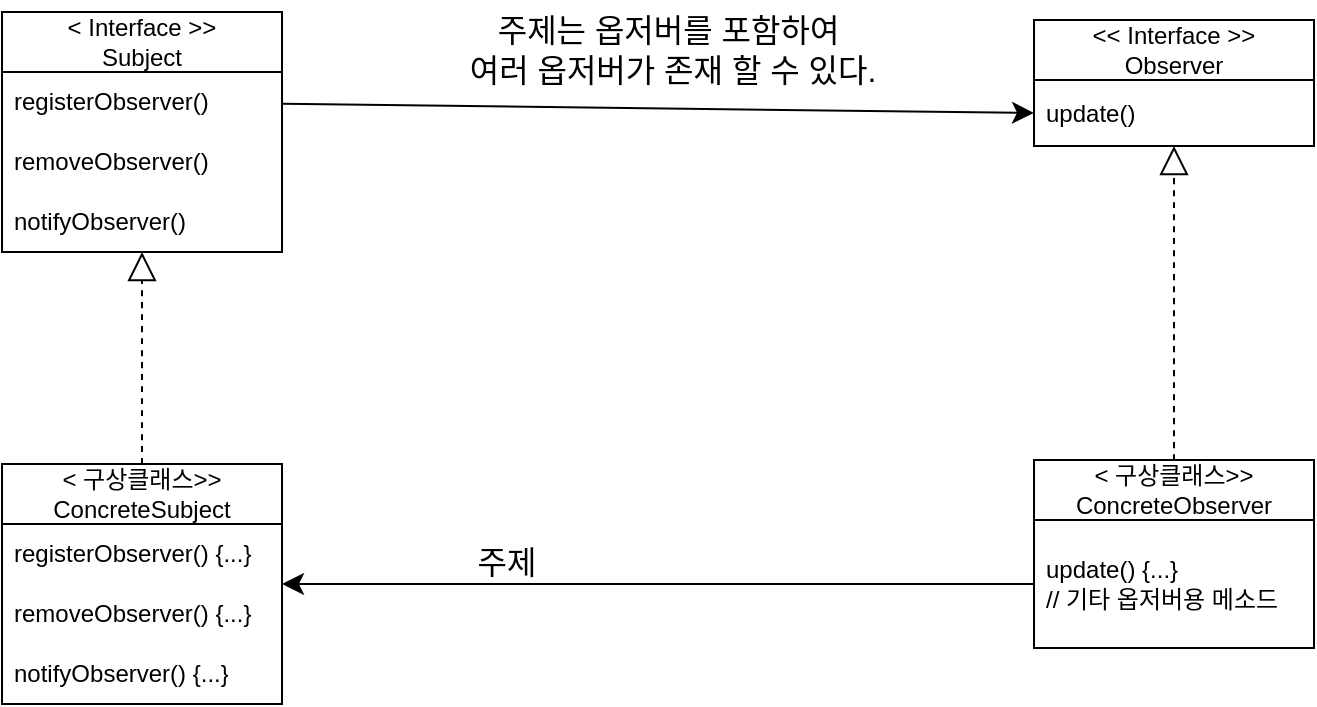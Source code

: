 <mxfile version="26.0.16">
  <diagram name="페이지-1" id="YEMfHiz_ZjygfE1pmoSs">
    <mxGraphModel dx="870" dy="1187" grid="0" gridSize="10" guides="1" tooltips="1" connect="1" arrows="1" fold="1" page="0" pageScale="1" pageWidth="827" pageHeight="1169" math="0" shadow="0">
      <root>
        <mxCell id="0" />
        <mxCell id="1" parent="0" />
        <mxCell id="Gr74_H7GAaG4aYqIUhJj-2" value="&lt;div&gt;&amp;lt; Interface &amp;gt;&amp;gt;&lt;/div&gt;Subject" style="swimlane;fontStyle=0;childLayout=stackLayout;horizontal=1;startSize=30;horizontalStack=0;resizeParent=1;resizeParentMax=0;resizeLast=0;collapsible=1;marginBottom=0;whiteSpace=wrap;html=1;" vertex="1" parent="1">
          <mxGeometry x="42" y="2" width="140" height="120" as="geometry" />
        </mxCell>
        <mxCell id="Gr74_H7GAaG4aYqIUhJj-3" value="registerObserver()" style="text;strokeColor=none;fillColor=none;align=left;verticalAlign=middle;spacingLeft=4;spacingRight=4;overflow=hidden;points=[[0,0.5],[1,0.5]];portConstraint=eastwest;rotatable=0;whiteSpace=wrap;html=1;" vertex="1" parent="Gr74_H7GAaG4aYqIUhJj-2">
          <mxGeometry y="30" width="140" height="30" as="geometry" />
        </mxCell>
        <mxCell id="Gr74_H7GAaG4aYqIUhJj-4" value="removeObserver()" style="text;strokeColor=none;fillColor=none;align=left;verticalAlign=middle;spacingLeft=4;spacingRight=4;overflow=hidden;points=[[0,0.5],[1,0.5]];portConstraint=eastwest;rotatable=0;whiteSpace=wrap;html=1;" vertex="1" parent="Gr74_H7GAaG4aYqIUhJj-2">
          <mxGeometry y="60" width="140" height="30" as="geometry" />
        </mxCell>
        <mxCell id="Gr74_H7GAaG4aYqIUhJj-5" value="notifyObserver()" style="text;strokeColor=none;fillColor=none;align=left;verticalAlign=middle;spacingLeft=4;spacingRight=4;overflow=hidden;points=[[0,0.5],[1,0.5]];portConstraint=eastwest;rotatable=0;whiteSpace=wrap;html=1;" vertex="1" parent="Gr74_H7GAaG4aYqIUhJj-2">
          <mxGeometry y="90" width="140" height="30" as="geometry" />
        </mxCell>
        <mxCell id="Gr74_H7GAaG4aYqIUhJj-8" value="&lt;div&gt;&amp;lt;&amp;lt; Interface &amp;gt;&amp;gt;&lt;/div&gt;Observer" style="swimlane;fontStyle=0;childLayout=stackLayout;horizontal=1;startSize=30;horizontalStack=0;resizeParent=1;resizeParentMax=0;resizeLast=0;collapsible=1;marginBottom=0;whiteSpace=wrap;html=1;" vertex="1" parent="1">
          <mxGeometry x="558" y="6" width="140" height="63" as="geometry" />
        </mxCell>
        <mxCell id="Gr74_H7GAaG4aYqIUhJj-9" value="update()" style="text;strokeColor=none;fillColor=none;align=left;verticalAlign=middle;spacingLeft=4;spacingRight=4;overflow=hidden;points=[[0,0.5],[1,0.5]];portConstraint=eastwest;rotatable=0;whiteSpace=wrap;html=1;" vertex="1" parent="Gr74_H7GAaG4aYqIUhJj-8">
          <mxGeometry y="30" width="140" height="33" as="geometry" />
        </mxCell>
        <mxCell id="Gr74_H7GAaG4aYqIUhJj-12" style="edgeStyle=none;curved=1;rounded=0;orthogonalLoop=1;jettySize=auto;html=1;entryX=0;entryY=0.5;entryDx=0;entryDy=0;fontSize=12;startSize=8;endSize=8;" edge="1" parent="1" source="Gr74_H7GAaG4aYqIUhJj-3" target="Gr74_H7GAaG4aYqIUhJj-9">
          <mxGeometry relative="1" as="geometry" />
        </mxCell>
        <mxCell id="Gr74_H7GAaG4aYqIUhJj-13" value="&lt;div&gt;&amp;lt; 구상클래스&amp;gt;&amp;gt;&lt;/div&gt;ConcreteSubject" style="swimlane;fontStyle=0;childLayout=stackLayout;horizontal=1;startSize=30;horizontalStack=0;resizeParent=1;resizeParentMax=0;resizeLast=0;collapsible=1;marginBottom=0;whiteSpace=wrap;html=1;" vertex="1" parent="1">
          <mxGeometry x="42" y="228" width="140" height="120" as="geometry" />
        </mxCell>
        <mxCell id="Gr74_H7GAaG4aYqIUhJj-14" value="registerObserver() {...}" style="text;strokeColor=none;fillColor=none;align=left;verticalAlign=middle;spacingLeft=4;spacingRight=4;overflow=hidden;points=[[0,0.5],[1,0.5]];portConstraint=eastwest;rotatable=0;whiteSpace=wrap;html=1;" vertex="1" parent="Gr74_H7GAaG4aYqIUhJj-13">
          <mxGeometry y="30" width="140" height="30" as="geometry" />
        </mxCell>
        <mxCell id="Gr74_H7GAaG4aYqIUhJj-15" value="removeObserver() {...}" style="text;strokeColor=none;fillColor=none;align=left;verticalAlign=middle;spacingLeft=4;spacingRight=4;overflow=hidden;points=[[0,0.5],[1,0.5]];portConstraint=eastwest;rotatable=0;whiteSpace=wrap;html=1;" vertex="1" parent="Gr74_H7GAaG4aYqIUhJj-13">
          <mxGeometry y="60" width="140" height="30" as="geometry" />
        </mxCell>
        <mxCell id="Gr74_H7GAaG4aYqIUhJj-16" value="notifyObserver() {...}" style="text;strokeColor=none;fillColor=none;align=left;verticalAlign=middle;spacingLeft=4;spacingRight=4;overflow=hidden;points=[[0,0.5],[1,0.5]];portConstraint=eastwest;rotatable=0;whiteSpace=wrap;html=1;" vertex="1" parent="Gr74_H7GAaG4aYqIUhJj-13">
          <mxGeometry y="90" width="140" height="30" as="geometry" />
        </mxCell>
        <mxCell id="Gr74_H7GAaG4aYqIUhJj-29" value="" style="endArrow=block;dashed=1;endFill=0;endSize=12;html=1;rounded=0;fontSize=12;curved=1;exitX=0.5;exitY=0;exitDx=0;exitDy=0;" edge="1" parent="1" source="Gr74_H7GAaG4aYqIUhJj-13" target="Gr74_H7GAaG4aYqIUhJj-5">
          <mxGeometry width="160" relative="1" as="geometry">
            <mxPoint x="109" y="225" as="sourcePoint" />
            <mxPoint x="241" y="175" as="targetPoint" />
          </mxGeometry>
        </mxCell>
        <mxCell id="Gr74_H7GAaG4aYqIUhJj-30" value="&lt;div&gt;&amp;lt; 구상클래스&amp;gt;&amp;gt;&lt;/div&gt;&lt;div&gt;ConcreteObserver&lt;/div&gt;" style="swimlane;fontStyle=0;childLayout=stackLayout;horizontal=1;startSize=30;horizontalStack=0;resizeParent=1;resizeParentMax=0;resizeLast=0;collapsible=1;marginBottom=0;whiteSpace=wrap;html=1;" vertex="1" parent="1">
          <mxGeometry x="558" y="226" width="140" height="94" as="geometry" />
        </mxCell>
        <mxCell id="Gr74_H7GAaG4aYqIUhJj-33" value="update() {...}&lt;div&gt;// 기타 옵저버용 메소드&lt;/div&gt;" style="text;strokeColor=none;fillColor=none;align=left;verticalAlign=middle;spacingLeft=4;spacingRight=4;overflow=hidden;points=[[0,0.5],[1,0.5]];portConstraint=eastwest;rotatable=0;whiteSpace=wrap;html=1;" vertex="1" parent="Gr74_H7GAaG4aYqIUhJj-30">
          <mxGeometry y="30" width="140" height="64" as="geometry" />
        </mxCell>
        <mxCell id="Gr74_H7GAaG4aYqIUhJj-34" value="" style="endArrow=block;dashed=1;endFill=0;endSize=12;html=1;rounded=0;fontSize=12;curved=1;" edge="1" parent="1" source="Gr74_H7GAaG4aYqIUhJj-30" target="Gr74_H7GAaG4aYqIUhJj-9">
          <mxGeometry width="160" relative="1" as="geometry">
            <mxPoint x="522" y="145" as="sourcePoint" />
            <mxPoint x="682" y="145" as="targetPoint" />
          </mxGeometry>
        </mxCell>
        <mxCell id="Gr74_H7GAaG4aYqIUhJj-37" style="edgeStyle=none;curved=1;rounded=0;orthogonalLoop=1;jettySize=auto;html=1;fontSize=12;startSize=8;endSize=8;" edge="1" parent="1" source="Gr74_H7GAaG4aYqIUhJj-33" target="Gr74_H7GAaG4aYqIUhJj-13">
          <mxGeometry relative="1" as="geometry" />
        </mxCell>
        <mxCell id="Gr74_H7GAaG4aYqIUhJj-38" value="주제" style="text;html=1;align=center;verticalAlign=middle;resizable=0;points=[];autosize=1;strokeColor=none;fillColor=none;fontSize=16;" vertex="1" parent="1">
          <mxGeometry x="269" y="261" width="50" height="31" as="geometry" />
        </mxCell>
        <mxCell id="Gr74_H7GAaG4aYqIUhJj-39" value="주제는 옵저버를 포함하여&amp;nbsp;&lt;div&gt;여러 옵저버가 존재 할 수 있다.&lt;/div&gt;" style="text;html=1;align=center;verticalAlign=middle;resizable=0;points=[];autosize=1;strokeColor=none;fillColor=none;fontSize=16;" vertex="1" parent="1">
          <mxGeometry x="258" y="-4" width="237" height="50" as="geometry" />
        </mxCell>
      </root>
    </mxGraphModel>
  </diagram>
</mxfile>
